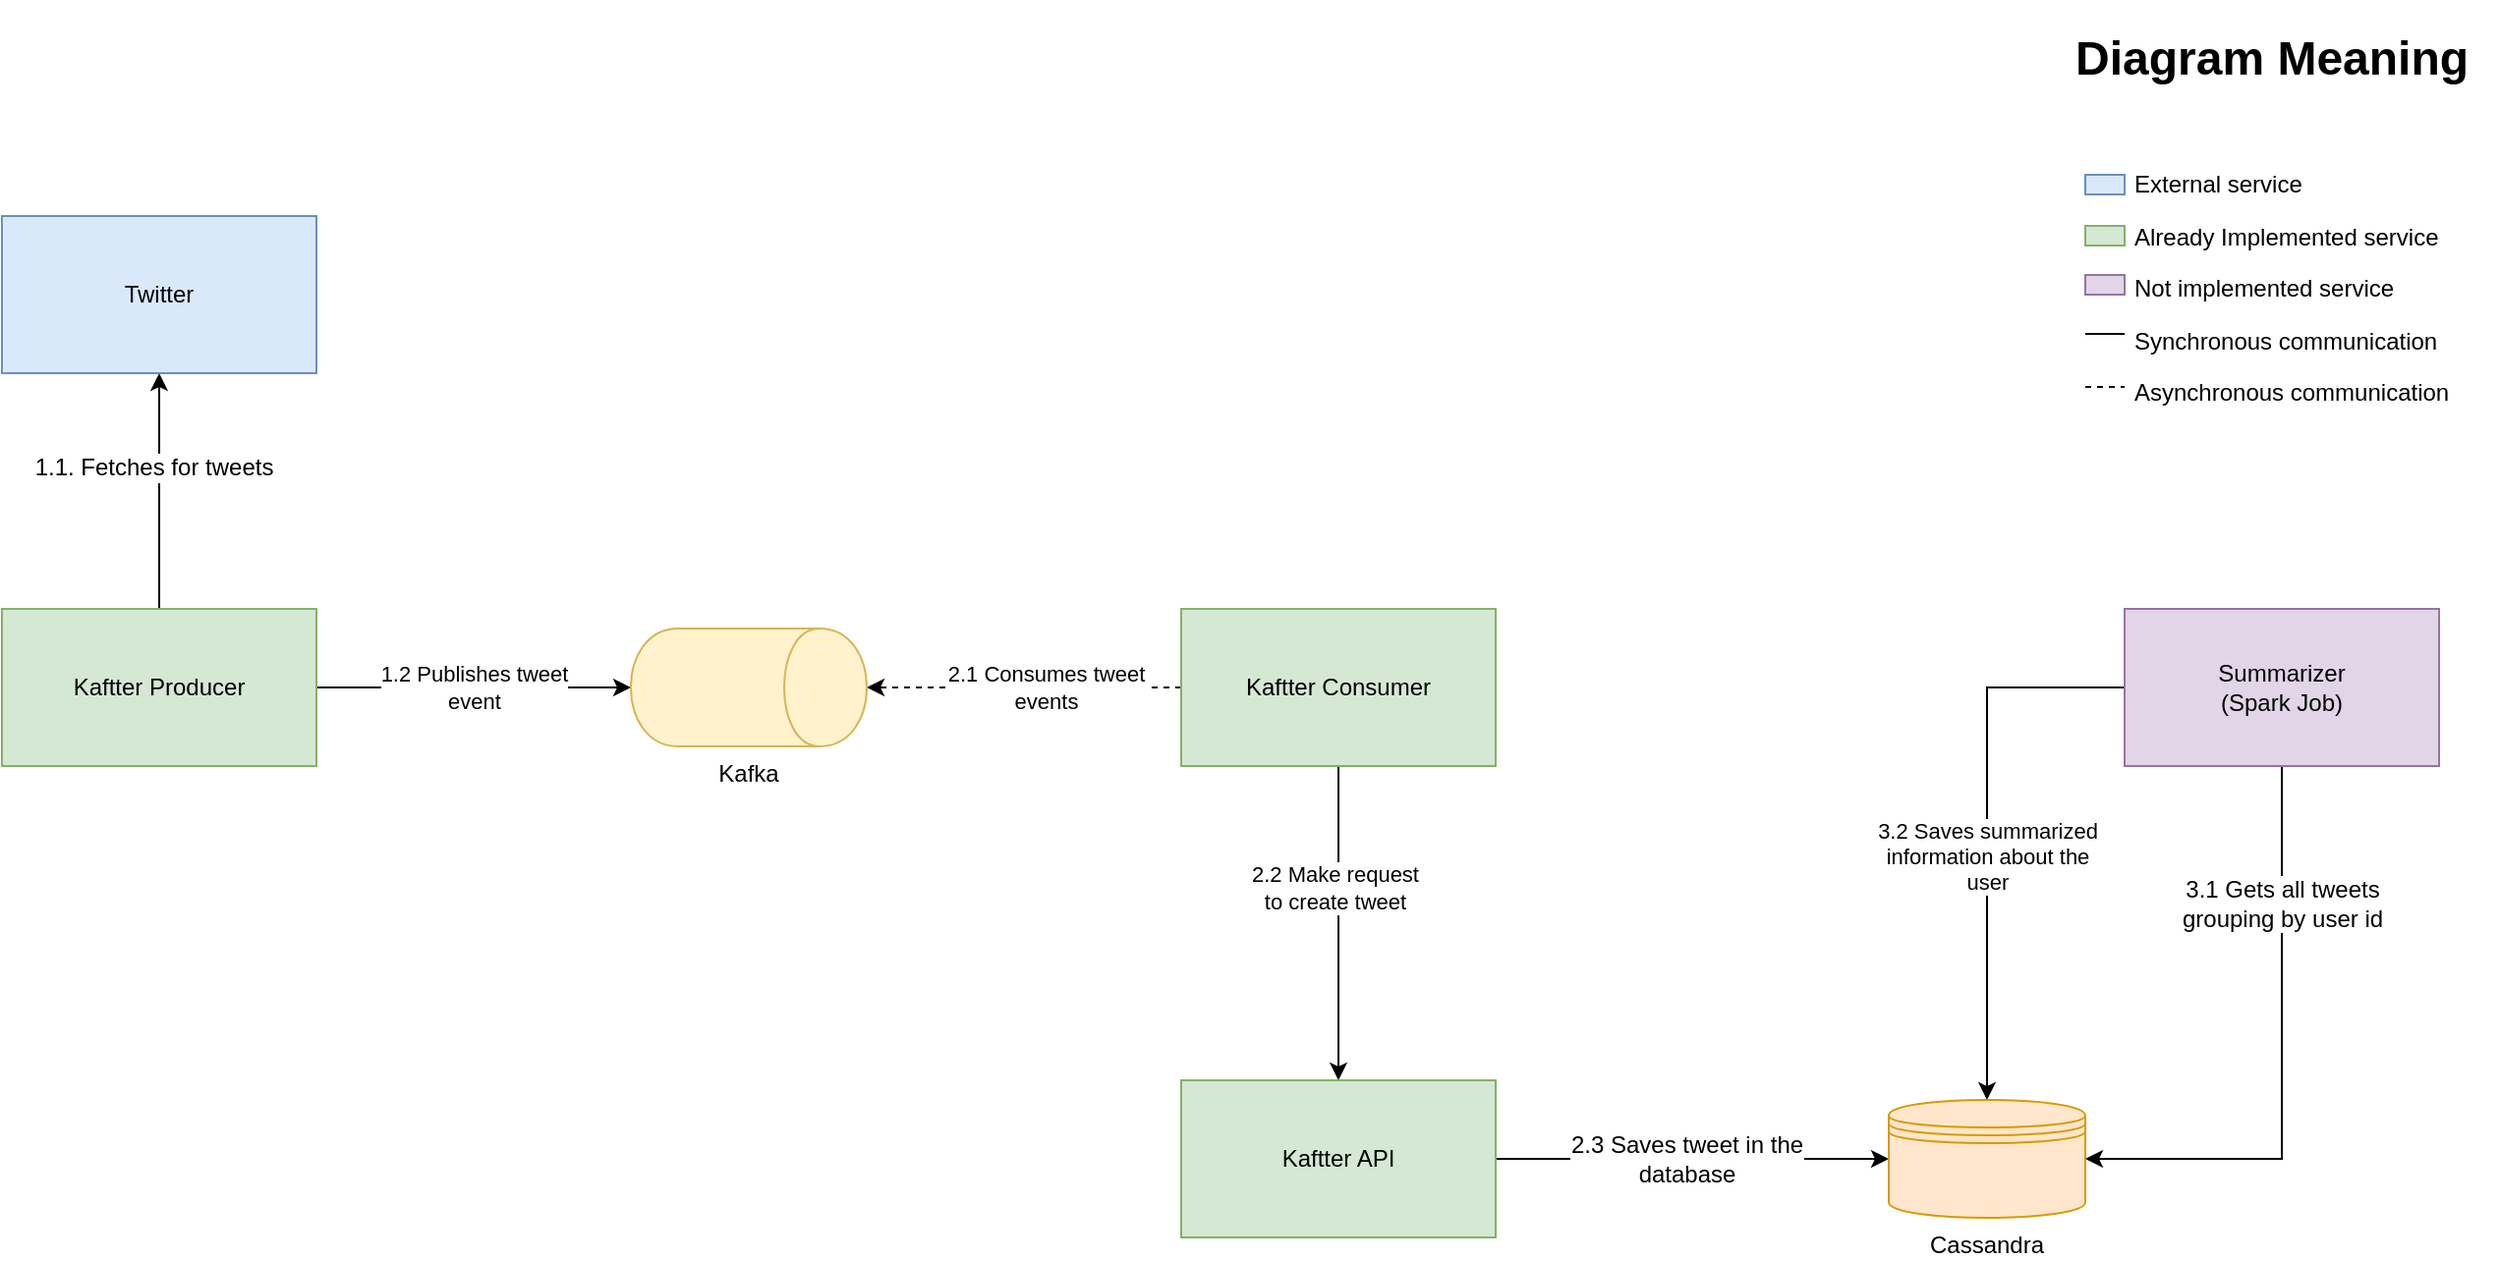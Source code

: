 <mxfile version="13.6.5" type="device"><diagram id="vhV8qCgmm4v2_XlPBhhn" name="Kaftter"><mxGraphModel dx="1422" dy="817" grid="1" gridSize="10" guides="1" tooltips="1" connect="1" arrows="1" fold="1" page="1" pageScale="1" pageWidth="850" pageHeight="1100" math="0" shadow="0"><root><mxCell id="0"/><mxCell id="1" parent="0"/><mxCell id="hpEyENifhvBFtiRn1l3H-14" style="edgeStyle=orthogonalEdgeStyle;rounded=0;orthogonalLoop=1;jettySize=auto;html=1;entryX=0.5;entryY=1;entryDx=0;entryDy=0;" parent="1" source="hpEyENifhvBFtiRn1l3H-1" target="hpEyENifhvBFtiRn1l3H-13" edge="1"><mxGeometry relative="1" as="geometry"/></mxCell><mxCell id="hpEyENifhvBFtiRn1l3H-17" value="1.1. Fetches for tweets" style="text;html=1;align=center;verticalAlign=middle;resizable=0;points=[];labelBackgroundColor=#ffffff;" parent="hpEyENifhvBFtiRn1l3H-14" vertex="1" connectable="0"><mxGeometry x="0.212" y="3" relative="1" as="geometry"><mxPoint as="offset"/></mxGeometry></mxCell><mxCell id="gnszNPgnl5Ej_MuwpQ8A-2" style="edgeStyle=orthogonalEdgeStyle;rounded=0;orthogonalLoop=1;jettySize=auto;html=1;" parent="1" source="hpEyENifhvBFtiRn1l3H-1" target="hpEyENifhvBFtiRn1l3H-4" edge="1"><mxGeometry relative="1" as="geometry"/></mxCell><mxCell id="gnszNPgnl5Ej_MuwpQ8A-3" value="1.2 Publishes tweet&lt;br&gt;event" style="edgeLabel;html=1;align=center;verticalAlign=middle;resizable=0;points=[];" parent="gnszNPgnl5Ej_MuwpQ8A-2" vertex="1" connectable="0"><mxGeometry x="-0.258" relative="1" as="geometry"><mxPoint x="20.4" as="offset"/></mxGeometry></mxCell><mxCell id="hpEyENifhvBFtiRn1l3H-1" value="Kaftter&amp;nbsp;Producer" style="rounded=0;whiteSpace=wrap;html=1;fillColor=#d5e8d4;strokeColor=#82b366;" parent="1" vertex="1"><mxGeometry x="240" y="480" width="160" height="80" as="geometry"/></mxCell><mxCell id="hpEyENifhvBFtiRn1l3H-8" style="edgeStyle=orthogonalEdgeStyle;rounded=0;orthogonalLoop=1;jettySize=auto;html=1;" parent="1" source="gnszNPgnl5Ej_MuwpQ8A-4" target="hpEyENifhvBFtiRn1l3H-7" edge="1"><mxGeometry relative="1" as="geometry"><mxPoint x="1340" y="620" as="sourcePoint"/></mxGeometry></mxCell><mxCell id="hpEyENifhvBFtiRn1l3H-22" value="2.3 Saves tweet in the&lt;br&gt;database" style="text;html=1;align=center;verticalAlign=middle;resizable=0;points=[];labelBackgroundColor=#ffffff;" parent="hpEyENifhvBFtiRn1l3H-8" vertex="1" connectable="0"><mxGeometry x="-0.271" relative="1" as="geometry"><mxPoint x="23.43" as="offset"/></mxGeometry></mxCell><mxCell id="gnszNPgnl5Ej_MuwpQ8A-5" style="edgeStyle=orthogonalEdgeStyle;rounded=0;orthogonalLoop=1;jettySize=auto;html=1;entryX=0.5;entryY=0;entryDx=0;entryDy=0;dashed=1;" parent="1" source="hpEyENifhvBFtiRn1l3H-2" target="hpEyENifhvBFtiRn1l3H-4" edge="1"><mxGeometry relative="1" as="geometry"><mxPoint x="730" y="520" as="targetPoint"/></mxGeometry></mxCell><mxCell id="gnszNPgnl5Ej_MuwpQ8A-6" value="2.1 Consumes tweet&lt;br&gt;events" style="edgeLabel;html=1;align=center;verticalAlign=middle;resizable=0;points=[];" parent="gnszNPgnl5Ej_MuwpQ8A-5" vertex="1" connectable="0"><mxGeometry x="0.134" y="-2" relative="1" as="geometry"><mxPoint x="20.86" y="2" as="offset"/></mxGeometry></mxCell><mxCell id="gnszNPgnl5Ej_MuwpQ8A-7" style="edgeStyle=orthogonalEdgeStyle;rounded=0;orthogonalLoop=1;jettySize=auto;html=1;" parent="1" source="hpEyENifhvBFtiRn1l3H-2" target="gnszNPgnl5Ej_MuwpQ8A-4" edge="1"><mxGeometry relative="1" as="geometry"/></mxCell><mxCell id="gnszNPgnl5Ej_MuwpQ8A-8" value="2.2 Make request&lt;br&gt;to create tweet" style="edgeLabel;html=1;align=center;verticalAlign=middle;resizable=0;points=[];" parent="gnszNPgnl5Ej_MuwpQ8A-7" vertex="1" connectable="0"><mxGeometry x="-0.23" y="-2" relative="1" as="geometry"><mxPoint as="offset"/></mxGeometry></mxCell><mxCell id="hpEyENifhvBFtiRn1l3H-2" value="Kaftter&amp;nbsp;Consumer" style="rounded=0;whiteSpace=wrap;html=1;fillColor=#d5e8d4;strokeColor=#82b366;" parent="1" vertex="1"><mxGeometry x="840" y="480" width="160" height="80" as="geometry"/></mxCell><mxCell id="hpEyENifhvBFtiRn1l3H-15" style="edgeStyle=orthogonalEdgeStyle;rounded=0;orthogonalLoop=1;jettySize=auto;html=1;entryX=1;entryY=0.5;entryDx=0;entryDy=0;" parent="1" source="hpEyENifhvBFtiRn1l3H-3" target="hpEyENifhvBFtiRn1l3H-7" edge="1"><mxGeometry relative="1" as="geometry"><Array as="points"><mxPoint x="1400" y="760"/></Array></mxGeometry></mxCell><mxCell id="hpEyENifhvBFtiRn1l3H-23" value="3.1 Gets all tweets&lt;br&gt;grouping by user id" style="text;html=1;align=center;verticalAlign=middle;resizable=0;points=[];labelBackgroundColor=#ffffff;" parent="hpEyENifhvBFtiRn1l3H-15" vertex="1" connectable="0"><mxGeometry x="-0.665" y="3" relative="1" as="geometry"><mxPoint x="-3.03" y="19.71" as="offset"/></mxGeometry></mxCell><mxCell id="gnszNPgnl5Ej_MuwpQ8A-9" style="edgeStyle=orthogonalEdgeStyle;rounded=0;orthogonalLoop=1;jettySize=auto;html=1;" parent="1" source="hpEyENifhvBFtiRn1l3H-3" target="hpEyENifhvBFtiRn1l3H-7" edge="1"><mxGeometry relative="1" as="geometry"/></mxCell><mxCell id="gnszNPgnl5Ej_MuwpQ8A-10" value="3.2 Saves summarized&lt;br&gt;information about the&lt;br&gt;user" style="edgeLabel;html=1;align=center;verticalAlign=middle;resizable=0;points=[];" parent="gnszNPgnl5Ej_MuwpQ8A-9" vertex="1" connectable="0"><mxGeometry x="0.111" relative="1" as="geometry"><mxPoint as="offset"/></mxGeometry></mxCell><mxCell id="hpEyENifhvBFtiRn1l3H-3" value="Summarizer&lt;br&gt;(Spark Job)" style="rounded=0;whiteSpace=wrap;html=1;fillColor=#e1d5e7;strokeColor=#9673a6;" parent="1" vertex="1"><mxGeometry x="1320" y="480" width="160" height="80" as="geometry"/></mxCell><mxCell id="hpEyENifhvBFtiRn1l3H-4" value="Kafka" style="shape=cylinder;whiteSpace=wrap;html=1;boundedLbl=1;backgroundOutline=1;direction=south;labelPosition=center;verticalLabelPosition=bottom;align=center;verticalAlign=top;fillColor=#fff2cc;strokeColor=#d6b656;" parent="1" vertex="1"><mxGeometry x="560" y="490" width="120" height="60" as="geometry"/></mxCell><mxCell id="hpEyENifhvBFtiRn1l3H-7" value="Cassandra" style="shape=datastore;whiteSpace=wrap;html=1;fillColor=#ffe6cc;strokeColor=#d79b00;labelPosition=center;verticalLabelPosition=bottom;align=center;verticalAlign=top;" parent="1" vertex="1"><mxGeometry x="1200" y="730" width="100" height="60" as="geometry"/></mxCell><mxCell id="hpEyENifhvBFtiRn1l3H-13" value="Twitter" style="rounded=0;whiteSpace=wrap;html=1;fillColor=#dae8fc;strokeColor=#6c8ebf;" parent="1" vertex="1"><mxGeometry x="240" y="280" width="160" height="80" as="geometry"/></mxCell><mxCell id="gnszNPgnl5Ej_MuwpQ8A-4" value="Kaftter API" style="rounded=0;whiteSpace=wrap;html=1;fillColor=#d5e8d4;strokeColor=#82b366;" parent="1" vertex="1"><mxGeometry x="840" y="720" width="160" height="80" as="geometry"/></mxCell><mxCell id="gnszNPgnl5Ej_MuwpQ8A-11" value="&lt;h1&gt;Diagram Meaning&lt;/h1&gt;&lt;p&gt;&lt;br&gt;&lt;/p&gt;&lt;p&gt;&amp;nbsp; &amp;nbsp; &amp;nbsp; &amp;nbsp; &amp;nbsp;External service&lt;/p&gt;&lt;p&gt;&amp;nbsp; &amp;nbsp; &amp;nbsp; &amp;nbsp; &amp;nbsp;Already Implemented service&lt;/p&gt;&lt;p&gt;&amp;nbsp; &amp;nbsp; &amp;nbsp; &amp;nbsp; &amp;nbsp;Not implemented service&lt;/p&gt;&lt;p&gt;&amp;nbsp; &amp;nbsp; &amp;nbsp; &amp;nbsp; &amp;nbsp;Synchronous communication&lt;/p&gt;&lt;p&gt;&amp;nbsp; &amp;nbsp; &amp;nbsp; &amp;nbsp; &amp;nbsp;Asynchronous communication&lt;br&gt;&lt;/p&gt;&lt;p&gt;&lt;br&gt;&lt;/p&gt;&lt;p&gt;&lt;br&gt;&lt;/p&gt;" style="text;html=1;strokeColor=none;fillColor=none;spacing=5;spacingTop=-20;whiteSpace=wrap;overflow=hidden;rounded=0;" parent="1" vertex="1"><mxGeometry x="1290" y="180" width="220" height="200" as="geometry"/></mxCell><mxCell id="gnszNPgnl5Ej_MuwpQ8A-12" value="" style="rounded=0;whiteSpace=wrap;html=1;fillColor=#dae8fc;strokeColor=#6c8ebf;" parent="1" vertex="1"><mxGeometry x="1300" y="259" width="20" height="10" as="geometry"/></mxCell><mxCell id="gnszNPgnl5Ej_MuwpQ8A-14" value="" style="rounded=0;whiteSpace=wrap;html=1;fillColor=#d5e8d4;strokeColor=#82b366;" parent="1" vertex="1"><mxGeometry x="1300" y="285" width="20" height="10" as="geometry"/></mxCell><mxCell id="gnszNPgnl5Ej_MuwpQ8A-15" value="" style="rounded=0;whiteSpace=wrap;html=1;fillColor=#e1d5e7;strokeColor=#9673a6;" parent="1" vertex="1"><mxGeometry x="1300" y="310" width="20" height="10" as="geometry"/></mxCell><mxCell id="gnszNPgnl5Ej_MuwpQ8A-19" value="" style="endArrow=none;html=1;" parent="1" edge="1"><mxGeometry width="50" height="50" relative="1" as="geometry"><mxPoint x="1300" y="340" as="sourcePoint"/><mxPoint x="1320" y="340" as="targetPoint"/></mxGeometry></mxCell><mxCell id="gnszNPgnl5Ej_MuwpQ8A-21" value="" style="endArrow=none;html=1;dashed=1;" parent="1" edge="1"><mxGeometry width="50" height="50" relative="1" as="geometry"><mxPoint x="1300" y="367" as="sourcePoint"/><mxPoint x="1320" y="367" as="targetPoint"/></mxGeometry></mxCell></root></mxGraphModel></diagram></mxfile>